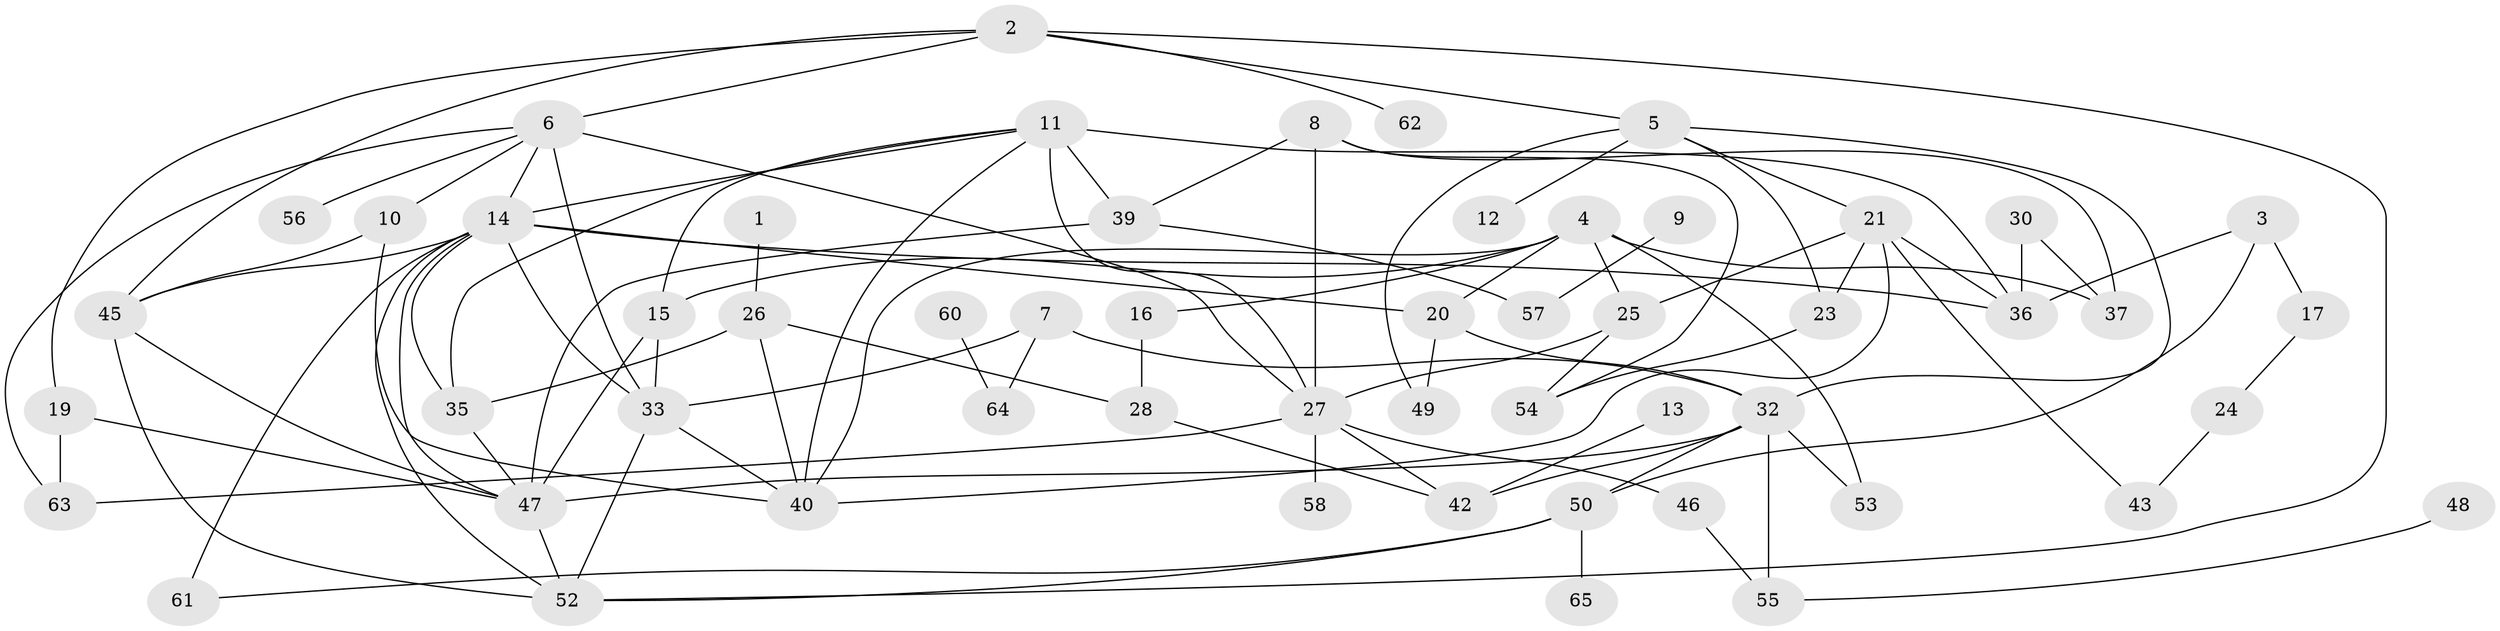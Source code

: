 // original degree distribution, {1: 0.2248062015503876, 2: 0.21705426356589147, 3: 0.2248062015503876, 4: 0.12403100775193798, 5: 0.07751937984496124, 0: 0.06201550387596899, 6: 0.05426356589147287, 7: 0.015503875968992248}
// Generated by graph-tools (version 1.1) at 2025/33/03/09/25 02:33:37]
// undirected, 55 vertices, 100 edges
graph export_dot {
graph [start="1"]
  node [color=gray90,style=filled];
  1;
  2;
  3;
  4;
  5;
  6;
  7;
  8;
  9;
  10;
  11;
  12;
  13;
  14;
  15;
  16;
  17;
  19;
  20;
  21;
  23;
  24;
  25;
  26;
  27;
  28;
  30;
  32;
  33;
  35;
  36;
  37;
  39;
  40;
  42;
  43;
  45;
  46;
  47;
  48;
  49;
  50;
  52;
  53;
  54;
  55;
  56;
  57;
  58;
  60;
  61;
  62;
  63;
  64;
  65;
  1 -- 26 [weight=1.0];
  2 -- 5 [weight=1.0];
  2 -- 6 [weight=1.0];
  2 -- 19 [weight=1.0];
  2 -- 45 [weight=1.0];
  2 -- 52 [weight=1.0];
  2 -- 62 [weight=1.0];
  3 -- 17 [weight=1.0];
  3 -- 36 [weight=1.0];
  3 -- 50 [weight=1.0];
  4 -- 15 [weight=1.0];
  4 -- 16 [weight=1.0];
  4 -- 20 [weight=1.0];
  4 -- 25 [weight=3.0];
  4 -- 37 [weight=1.0];
  4 -- 40 [weight=1.0];
  4 -- 53 [weight=1.0];
  5 -- 12 [weight=1.0];
  5 -- 21 [weight=1.0];
  5 -- 23 [weight=1.0];
  5 -- 32 [weight=1.0];
  5 -- 49 [weight=1.0];
  6 -- 10 [weight=1.0];
  6 -- 14 [weight=1.0];
  6 -- 27 [weight=1.0];
  6 -- 33 [weight=2.0];
  6 -- 56 [weight=1.0];
  6 -- 63 [weight=1.0];
  7 -- 32 [weight=1.0];
  7 -- 33 [weight=1.0];
  7 -- 64 [weight=1.0];
  8 -- 27 [weight=1.0];
  8 -- 37 [weight=1.0];
  8 -- 39 [weight=1.0];
  8 -- 54 [weight=1.0];
  9 -- 57 [weight=1.0];
  10 -- 40 [weight=1.0];
  10 -- 45 [weight=1.0];
  11 -- 14 [weight=2.0];
  11 -- 15 [weight=2.0];
  11 -- 27 [weight=1.0];
  11 -- 35 [weight=1.0];
  11 -- 36 [weight=1.0];
  11 -- 39 [weight=5.0];
  11 -- 40 [weight=1.0];
  13 -- 42 [weight=1.0];
  14 -- 20 [weight=1.0];
  14 -- 33 [weight=1.0];
  14 -- 35 [weight=1.0];
  14 -- 36 [weight=1.0];
  14 -- 45 [weight=1.0];
  14 -- 47 [weight=1.0];
  14 -- 52 [weight=1.0];
  14 -- 61 [weight=2.0];
  15 -- 33 [weight=1.0];
  15 -- 47 [weight=2.0];
  16 -- 28 [weight=1.0];
  17 -- 24 [weight=1.0];
  19 -- 47 [weight=1.0];
  19 -- 63 [weight=1.0];
  20 -- 32 [weight=1.0];
  20 -- 49 [weight=1.0];
  21 -- 23 [weight=2.0];
  21 -- 25 [weight=1.0];
  21 -- 36 [weight=1.0];
  21 -- 40 [weight=1.0];
  21 -- 43 [weight=1.0];
  23 -- 54 [weight=1.0];
  24 -- 43 [weight=1.0];
  25 -- 27 [weight=1.0];
  25 -- 54 [weight=1.0];
  26 -- 28 [weight=1.0];
  26 -- 35 [weight=1.0];
  26 -- 40 [weight=1.0];
  27 -- 42 [weight=1.0];
  27 -- 46 [weight=1.0];
  27 -- 58 [weight=1.0];
  27 -- 63 [weight=1.0];
  28 -- 42 [weight=1.0];
  30 -- 36 [weight=2.0];
  30 -- 37 [weight=1.0];
  32 -- 42 [weight=1.0];
  32 -- 47 [weight=1.0];
  32 -- 50 [weight=1.0];
  32 -- 53 [weight=1.0];
  32 -- 55 [weight=1.0];
  33 -- 40 [weight=1.0];
  33 -- 52 [weight=1.0];
  35 -- 47 [weight=1.0];
  39 -- 47 [weight=1.0];
  39 -- 57 [weight=1.0];
  45 -- 47 [weight=1.0];
  45 -- 52 [weight=1.0];
  46 -- 55 [weight=1.0];
  47 -- 52 [weight=1.0];
  48 -- 55 [weight=1.0];
  50 -- 52 [weight=1.0];
  50 -- 61 [weight=1.0];
  50 -- 65 [weight=1.0];
  60 -- 64 [weight=1.0];
}

